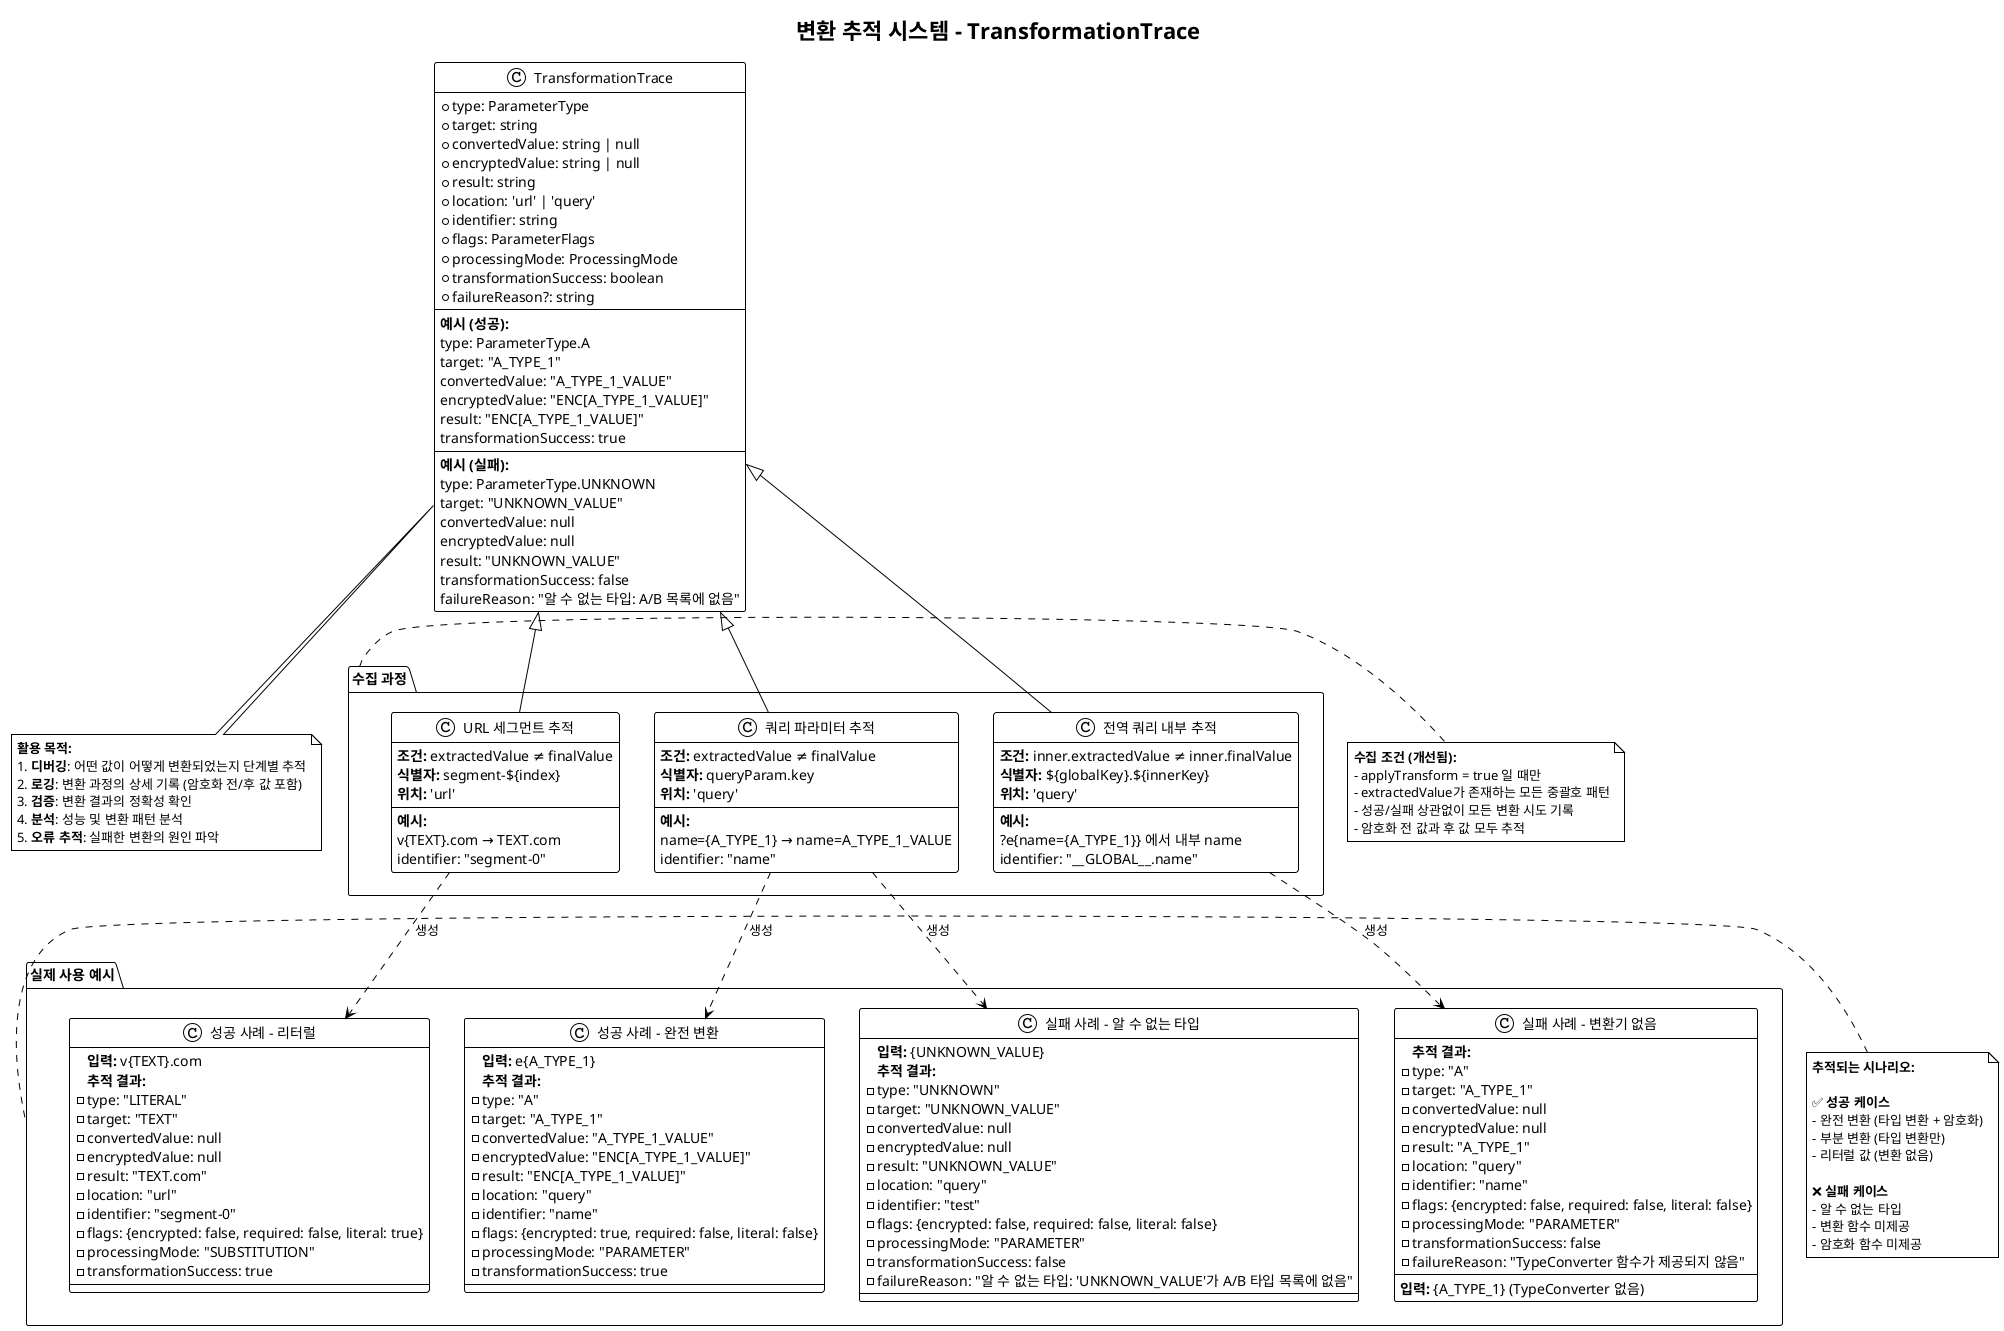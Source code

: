 @startuml Transformation Tracking System
!theme plain
skinparam backgroundColor #FFFFFF

title 변환 추적 시스템 - TransformationTrace

class TransformationTrace {
  + type: ParameterType
  + target: string
  + convertedValue: string | null
  + encryptedValue: string | null
  + result: string
  + location: 'url' | 'query'
  + identifier: string
  + flags: ParameterFlags
  + processingMode: ProcessingMode
  + transformationSuccess: boolean
  + failureReason?: string
  --
  **예시 (성공):**
  type: ParameterType.A
  target: "A_TYPE_1"
  convertedValue: "A_TYPE_1_VALUE"
  encryptedValue: "ENC[A_TYPE_1_VALUE]"
  result: "ENC[A_TYPE_1_VALUE]"
  transformationSuccess: true
  --
  **예시 (실패):**
  type: ParameterType.UNKNOWN
  target: "UNKNOWN_VALUE"
  convertedValue: null
  encryptedValue: null
  result: "UNKNOWN_VALUE"
  transformationSuccess: false
  failureReason: "알 수 없는 타입: A/B 목록에 없음"
}

package "수집 과정" as collection {
  
  class "URL 세그먼트 추적" as urlTrace {
    **조건:** extractedValue ≠ finalValue
    **식별자:** segment-${index}
    **위치:** 'url'
    --
    **예시:**
    v{TEXT}.com → TEXT.com
    identifier: "segment-0"
  }
  
  class "쿼리 파라미터 추적" as queryTrace {
    **조건:** extractedValue ≠ finalValue  
    **식별자:** queryParam.key
    **위치:** 'query'
    --
    **예시:**
    name={A_TYPE_1} → name=A_TYPE_1_VALUE
    identifier: "name"
  }
  
  class "전역 쿼리 내부 추적" as globalTrace {
    **조건:** inner.extractedValue ≠ inner.finalValue
    **식별자:** ${globalKey}.${innerKey}
    **위치:** 'query'
    --
    **예시:**
    ?e{name={A_TYPE_1}} 에서 내부 name
    identifier: "__GLOBAL__.name"
  }
}

package "실제 사용 예시" as examples {
  
  class "성공 사례 - 완전 변환" as successExample {
    **입력:** e{A_TYPE_1}
    **추적 결과:**
    - type: "A"
    - target: "A_TYPE_1"
    - convertedValue: "A_TYPE_1_VALUE"
    - encryptedValue: "ENC[A_TYPE_1_VALUE]"
    - result: "ENC[A_TYPE_1_VALUE]"
    - location: "query"
    - identifier: "name"
    - flags: {encrypted: true, required: false, literal: false}
    - processingMode: "PARAMETER"
    - transformationSuccess: true
  }
  
  class "성공 사례 - 리터럴" as literalExample {
    **입력:** v{TEXT}.com  
    **추적 결과:**
    - type: "LITERAL"
    - target: "TEXT"
    - convertedValue: null
    - encryptedValue: null
    - result: "TEXT.com"
    - location: "url"
    - identifier: "segment-0"
    - flags: {encrypted: false, required: false, literal: true}
    - processingMode: "SUBSTITUTION"
    - transformationSuccess: true
  }
  
  class "실패 사례 - 알 수 없는 타입" as failureExample {
    **입력:** {UNKNOWN_VALUE}
    **추적 결과:**
    - type: "UNKNOWN"
    - target: "UNKNOWN_VALUE"
    - convertedValue: null
    - encryptedValue: null
    - result: "UNKNOWN_VALUE"
    - location: "query"
    - identifier: "test"
    - flags: {encrypted: false, required: false, literal: false}
    - processingMode: "PARAMETER"
    - transformationSuccess: false
    - failureReason: "알 수 없는 타입: 'UNKNOWN_VALUE'가 A/B 타입 목록에 없음"
  }
  
  class "실패 사례 - 변환기 없음" as noConverterExample {
    **입력:** {A_TYPE_1} (TypeConverter 없음)
    **추적 결과:**
    - type: "A"
    - target: "A_TYPE_1"
    - convertedValue: null
    - encryptedValue: null
    - result: "A_TYPE_1"
    - location: "query"
    - identifier: "name"
    - flags: {encrypted: false, required: false, literal: false}
    - processingMode: "PARAMETER"
    - transformationSuccess: false
    - failureReason: "TypeConverter 함수가 제공되지 않음"
  }
}

TransformationTrace <|-- urlTrace
TransformationTrace <|-- queryTrace  
TransformationTrace <|-- globalTrace

urlTrace ..> literalExample : "생성"
queryTrace ..> successExample : "생성"
queryTrace ..> failureExample : "생성"
globalTrace ..> noConverterExample : "생성"

note bottom of TransformationTrace
  **활용 목적:**
  1. **디버깅**: 어떤 값이 어떻게 변환되었는지 단계별 추적
  2. **로깅**: 변환 과정의 상세 기록 (암호화 전/후 값 포함)
  3. **검증**: 변환 결과의 정확성 확인
  4. **분석**: 성능 및 변환 패턴 분석
  5. **오류 추적**: 실패한 변환의 원인 파악
end note

note right of collection
  **수집 조건 (개선됨):**
  - applyTransform = true 일 때만
  - extractedValue가 존재하는 모든 중괄호 패턴
  - 성공/실패 상관없이 모든 변환 시도 기록
  - 암호화 전 값과 후 값 모두 추적
end note

note left of examples
  **추적되는 시나리오:**
  
  ✅ **성공 케이스**
  - 완전 변환 (타입 변환 + 암호화)
  - 부분 변환 (타입 변환만)
  - 리터럴 값 (변환 없음)
  
  ❌ **실패 케이스**  
  - 알 수 없는 타입
  - 변환 함수 미제공
  - 암호화 함수 미제공
end note

@enduml